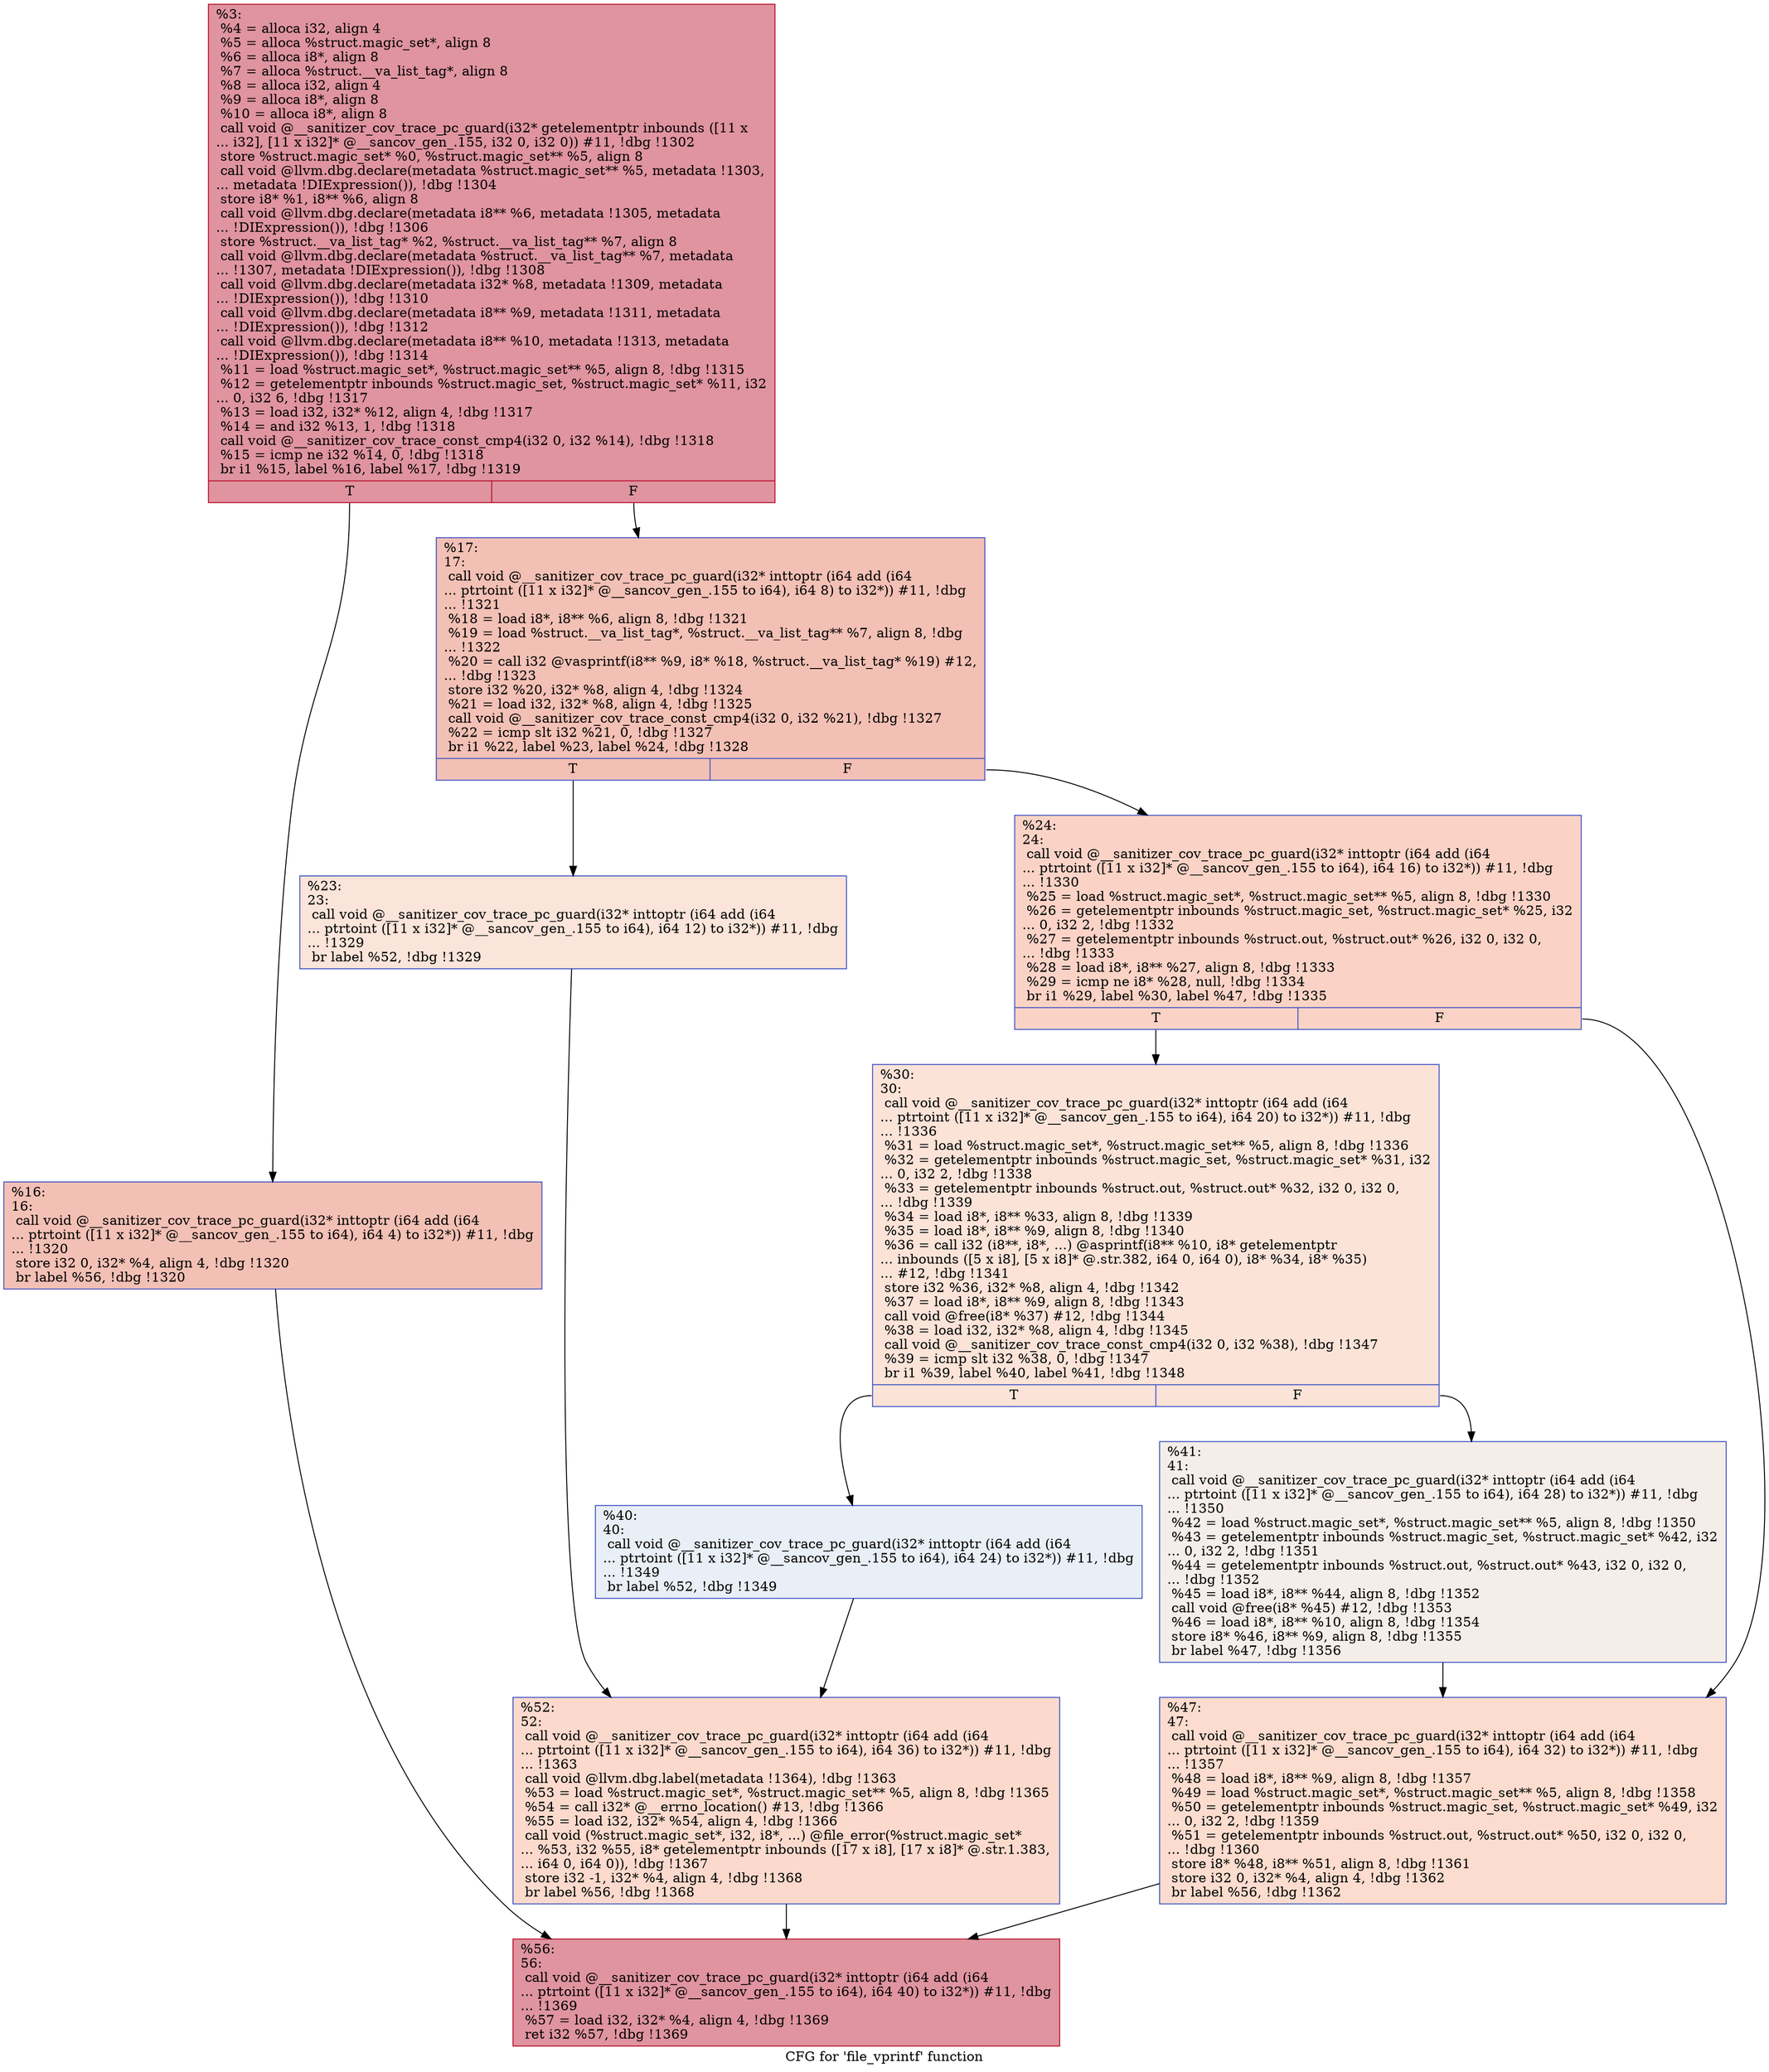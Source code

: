 digraph "CFG for 'file_vprintf' function" {
	label="CFG for 'file_vprintf' function";

	Node0x564cce4cbac0 [shape=record,color="#b70d28ff", style=filled, fillcolor="#b70d2870",label="{%3:\l  %4 = alloca i32, align 4\l  %5 = alloca %struct.magic_set*, align 8\l  %6 = alloca i8*, align 8\l  %7 = alloca %struct.__va_list_tag*, align 8\l  %8 = alloca i32, align 4\l  %9 = alloca i8*, align 8\l  %10 = alloca i8*, align 8\l  call void @__sanitizer_cov_trace_pc_guard(i32* getelementptr inbounds ([11 x\l... i32], [11 x i32]* @__sancov_gen_.155, i32 0, i32 0)) #11, !dbg !1302\l  store %struct.magic_set* %0, %struct.magic_set** %5, align 8\l  call void @llvm.dbg.declare(metadata %struct.magic_set** %5, metadata !1303,\l... metadata !DIExpression()), !dbg !1304\l  store i8* %1, i8** %6, align 8\l  call void @llvm.dbg.declare(metadata i8** %6, metadata !1305, metadata\l... !DIExpression()), !dbg !1306\l  store %struct.__va_list_tag* %2, %struct.__va_list_tag** %7, align 8\l  call void @llvm.dbg.declare(metadata %struct.__va_list_tag** %7, metadata\l... !1307, metadata !DIExpression()), !dbg !1308\l  call void @llvm.dbg.declare(metadata i32* %8, metadata !1309, metadata\l... !DIExpression()), !dbg !1310\l  call void @llvm.dbg.declare(metadata i8** %9, metadata !1311, metadata\l... !DIExpression()), !dbg !1312\l  call void @llvm.dbg.declare(metadata i8** %10, metadata !1313, metadata\l... !DIExpression()), !dbg !1314\l  %11 = load %struct.magic_set*, %struct.magic_set** %5, align 8, !dbg !1315\l  %12 = getelementptr inbounds %struct.magic_set, %struct.magic_set* %11, i32\l... 0, i32 6, !dbg !1317\l  %13 = load i32, i32* %12, align 4, !dbg !1317\l  %14 = and i32 %13, 1, !dbg !1318\l  call void @__sanitizer_cov_trace_const_cmp4(i32 0, i32 %14), !dbg !1318\l  %15 = icmp ne i32 %14, 0, !dbg !1318\l  br i1 %15, label %16, label %17, !dbg !1319\l|{<s0>T|<s1>F}}"];
	Node0x564cce4cbac0:s0 -> Node0x564cce4cfd60;
	Node0x564cce4cbac0:s1 -> Node0x564cce4cfdb0;
	Node0x564cce4cfd60 [shape=record,color="#3d50c3ff", style=filled, fillcolor="#e5705870",label="{%16:\l16:                                               \l  call void @__sanitizer_cov_trace_pc_guard(i32* inttoptr (i64 add (i64\l... ptrtoint ([11 x i32]* @__sancov_gen_.155 to i64), i64 4) to i32*)) #11, !dbg\l... !1320\l  store i32 0, i32* %4, align 4, !dbg !1320\l  br label %56, !dbg !1320\l}"];
	Node0x564cce4cfd60 -> Node0x564cce4d0030;
	Node0x564cce4cfdb0 [shape=record,color="#3d50c3ff", style=filled, fillcolor="#e5705870",label="{%17:\l17:                                               \l  call void @__sanitizer_cov_trace_pc_guard(i32* inttoptr (i64 add (i64\l... ptrtoint ([11 x i32]* @__sancov_gen_.155 to i64), i64 8) to i32*)) #11, !dbg\l... !1321\l  %18 = load i8*, i8** %6, align 8, !dbg !1321\l  %19 = load %struct.__va_list_tag*, %struct.__va_list_tag** %7, align 8, !dbg\l... !1322\l  %20 = call i32 @vasprintf(i8** %9, i8* %18, %struct.__va_list_tag* %19) #12,\l... !dbg !1323\l  store i32 %20, i32* %8, align 4, !dbg !1324\l  %21 = load i32, i32* %8, align 4, !dbg !1325\l  call void @__sanitizer_cov_trace_const_cmp4(i32 0, i32 %21), !dbg !1327\l  %22 = icmp slt i32 %21, 0, !dbg !1327\l  br i1 %22, label %23, label %24, !dbg !1328\l|{<s0>T|<s1>F}}"];
	Node0x564cce4cfdb0:s0 -> Node0x564cce4cfe00;
	Node0x564cce4cfdb0:s1 -> Node0x564cce4cfe50;
	Node0x564cce4cfe00 [shape=record,color="#3d50c3ff", style=filled, fillcolor="#f5c1a970",label="{%23:\l23:                                               \l  call void @__sanitizer_cov_trace_pc_guard(i32* inttoptr (i64 add (i64\l... ptrtoint ([11 x i32]* @__sancov_gen_.155 to i64), i64 12) to i32*)) #11, !dbg\l... !1329\l  br label %52, !dbg !1329\l}"];
	Node0x564cce4cfe00 -> Node0x564cce4cffe0;
	Node0x564cce4cfe50 [shape=record,color="#3d50c3ff", style=filled, fillcolor="#f59c7d70",label="{%24:\l24:                                               \l  call void @__sanitizer_cov_trace_pc_guard(i32* inttoptr (i64 add (i64\l... ptrtoint ([11 x i32]* @__sancov_gen_.155 to i64), i64 16) to i32*)) #11, !dbg\l... !1330\l  %25 = load %struct.magic_set*, %struct.magic_set** %5, align 8, !dbg !1330\l  %26 = getelementptr inbounds %struct.magic_set, %struct.magic_set* %25, i32\l... 0, i32 2, !dbg !1332\l  %27 = getelementptr inbounds %struct.out, %struct.out* %26, i32 0, i32 0,\l... !dbg !1333\l  %28 = load i8*, i8** %27, align 8, !dbg !1333\l  %29 = icmp ne i8* %28, null, !dbg !1334\l  br i1 %29, label %30, label %47, !dbg !1335\l|{<s0>T|<s1>F}}"];
	Node0x564cce4cfe50:s0 -> Node0x564cce4cfea0;
	Node0x564cce4cfe50:s1 -> Node0x564cce4cff90;
	Node0x564cce4cfea0 [shape=record,color="#3d50c3ff", style=filled, fillcolor="#f6bfa670",label="{%30:\l30:                                               \l  call void @__sanitizer_cov_trace_pc_guard(i32* inttoptr (i64 add (i64\l... ptrtoint ([11 x i32]* @__sancov_gen_.155 to i64), i64 20) to i32*)) #11, !dbg\l... !1336\l  %31 = load %struct.magic_set*, %struct.magic_set** %5, align 8, !dbg !1336\l  %32 = getelementptr inbounds %struct.magic_set, %struct.magic_set* %31, i32\l... 0, i32 2, !dbg !1338\l  %33 = getelementptr inbounds %struct.out, %struct.out* %32, i32 0, i32 0,\l... !dbg !1339\l  %34 = load i8*, i8** %33, align 8, !dbg !1339\l  %35 = load i8*, i8** %9, align 8, !dbg !1340\l  %36 = call i32 (i8**, i8*, ...) @asprintf(i8** %10, i8* getelementptr\l... inbounds ([5 x i8], [5 x i8]* @.str.382, i64 0, i64 0), i8* %34, i8* %35)\l... #12, !dbg !1341\l  store i32 %36, i32* %8, align 4, !dbg !1342\l  %37 = load i8*, i8** %9, align 8, !dbg !1343\l  call void @free(i8* %37) #12, !dbg !1344\l  %38 = load i32, i32* %8, align 4, !dbg !1345\l  call void @__sanitizer_cov_trace_const_cmp4(i32 0, i32 %38), !dbg !1347\l  %39 = icmp slt i32 %38, 0, !dbg !1347\l  br i1 %39, label %40, label %41, !dbg !1348\l|{<s0>T|<s1>F}}"];
	Node0x564cce4cfea0:s0 -> Node0x564cce4cfef0;
	Node0x564cce4cfea0:s1 -> Node0x564cce4cff40;
	Node0x564cce4cfef0 [shape=record,color="#3d50c3ff", style=filled, fillcolor="#cedaeb70",label="{%40:\l40:                                               \l  call void @__sanitizer_cov_trace_pc_guard(i32* inttoptr (i64 add (i64\l... ptrtoint ([11 x i32]* @__sancov_gen_.155 to i64), i64 24) to i32*)) #11, !dbg\l... !1349\l  br label %52, !dbg !1349\l}"];
	Node0x564cce4cfef0 -> Node0x564cce4cffe0;
	Node0x564cce4cff40 [shape=record,color="#3d50c3ff", style=filled, fillcolor="#e8d6cc70",label="{%41:\l41:                                               \l  call void @__sanitizer_cov_trace_pc_guard(i32* inttoptr (i64 add (i64\l... ptrtoint ([11 x i32]* @__sancov_gen_.155 to i64), i64 28) to i32*)) #11, !dbg\l... !1350\l  %42 = load %struct.magic_set*, %struct.magic_set** %5, align 8, !dbg !1350\l  %43 = getelementptr inbounds %struct.magic_set, %struct.magic_set* %42, i32\l... 0, i32 2, !dbg !1351\l  %44 = getelementptr inbounds %struct.out, %struct.out* %43, i32 0, i32 0,\l... !dbg !1352\l  %45 = load i8*, i8** %44, align 8, !dbg !1352\l  call void @free(i8* %45) #12, !dbg !1353\l  %46 = load i8*, i8** %10, align 8, !dbg !1354\l  store i8* %46, i8** %9, align 8, !dbg !1355\l  br label %47, !dbg !1356\l}"];
	Node0x564cce4cff40 -> Node0x564cce4cff90;
	Node0x564cce4cff90 [shape=record,color="#3d50c3ff", style=filled, fillcolor="#f7af9170",label="{%47:\l47:                                               \l  call void @__sanitizer_cov_trace_pc_guard(i32* inttoptr (i64 add (i64\l... ptrtoint ([11 x i32]* @__sancov_gen_.155 to i64), i64 32) to i32*)) #11, !dbg\l... !1357\l  %48 = load i8*, i8** %9, align 8, !dbg !1357\l  %49 = load %struct.magic_set*, %struct.magic_set** %5, align 8, !dbg !1358\l  %50 = getelementptr inbounds %struct.magic_set, %struct.magic_set* %49, i32\l... 0, i32 2, !dbg !1359\l  %51 = getelementptr inbounds %struct.out, %struct.out* %50, i32 0, i32 0,\l... !dbg !1360\l  store i8* %48, i8** %51, align 8, !dbg !1361\l  store i32 0, i32* %4, align 4, !dbg !1362\l  br label %56, !dbg !1362\l}"];
	Node0x564cce4cff90 -> Node0x564cce4d0030;
	Node0x564cce4cffe0 [shape=record,color="#3d50c3ff", style=filled, fillcolor="#f7ac8e70",label="{%52:\l52:                                               \l  call void @__sanitizer_cov_trace_pc_guard(i32* inttoptr (i64 add (i64\l... ptrtoint ([11 x i32]* @__sancov_gen_.155 to i64), i64 36) to i32*)) #11, !dbg\l... !1363\l  call void @llvm.dbg.label(metadata !1364), !dbg !1363\l  %53 = load %struct.magic_set*, %struct.magic_set** %5, align 8, !dbg !1365\l  %54 = call i32* @__errno_location() #13, !dbg !1366\l  %55 = load i32, i32* %54, align 4, !dbg !1366\l  call void (%struct.magic_set*, i32, i8*, ...) @file_error(%struct.magic_set*\l... %53, i32 %55, i8* getelementptr inbounds ([17 x i8], [17 x i8]* @.str.1.383,\l... i64 0, i64 0)), !dbg !1367\l  store i32 -1, i32* %4, align 4, !dbg !1368\l  br label %56, !dbg !1368\l}"];
	Node0x564cce4cffe0 -> Node0x564cce4d0030;
	Node0x564cce4d0030 [shape=record,color="#b70d28ff", style=filled, fillcolor="#b70d2870",label="{%56:\l56:                                               \l  call void @__sanitizer_cov_trace_pc_guard(i32* inttoptr (i64 add (i64\l... ptrtoint ([11 x i32]* @__sancov_gen_.155 to i64), i64 40) to i32*)) #11, !dbg\l... !1369\l  %57 = load i32, i32* %4, align 4, !dbg !1369\l  ret i32 %57, !dbg !1369\l}"];
}
